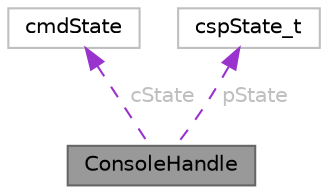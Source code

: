 digraph "ConsoleHandle"
{
 // LATEX_PDF_SIZE
  bgcolor="transparent";
  edge [fontname=Helvetica,fontsize=10,labelfontname=Helvetica,labelfontsize=10];
  node [fontname=Helvetica,fontsize=10,shape=box,height=0.2,width=0.4];
  Node1 [id="Node000001",label="ConsoleHandle",height=0.2,width=0.4,color="gray40", fillcolor="grey60", style="filled", fontcolor="black",tooltip=" "];
  Node2 -> Node1 [id="edge1_Node000001_Node000002",dir="back",color="darkorchid3",style="dashed",tooltip=" ",label=" cState",fontcolor="grey" ];
  Node2 [id="Node000002",label="cmdState",height=0.2,width=0.4,color="grey75", fillcolor="white", style="filled",URL="$structcmdState.html",tooltip=" "];
  Node3 -> Node1 [id="edge2_Node000001_Node000003",dir="back",color="darkorchid3",style="dashed",tooltip=" ",label=" pState",fontcolor="grey" ];
  Node3 [id="Node000003",label="cspState_t",height=0.2,width=0.4,color="grey75", fillcolor="white", style="filled",URL="$structcspState__t.html",tooltip=" "];
}
